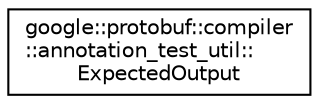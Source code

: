 digraph "类继承关系图"
{
 // LATEX_PDF_SIZE
  edge [fontname="Helvetica",fontsize="10",labelfontname="Helvetica",labelfontsize="10"];
  node [fontname="Helvetica",fontsize="10",shape=record];
  rankdir="LR";
  Node0 [label="google::protobuf::compiler\l::annotation_test_util::\lExpectedOutput",height=0.2,width=0.4,color="black", fillcolor="white", style="filled",URL="$structgoogle_1_1protobuf_1_1compiler_1_1annotation__test__util_1_1ExpectedOutput.html",tooltip=" "];
}
